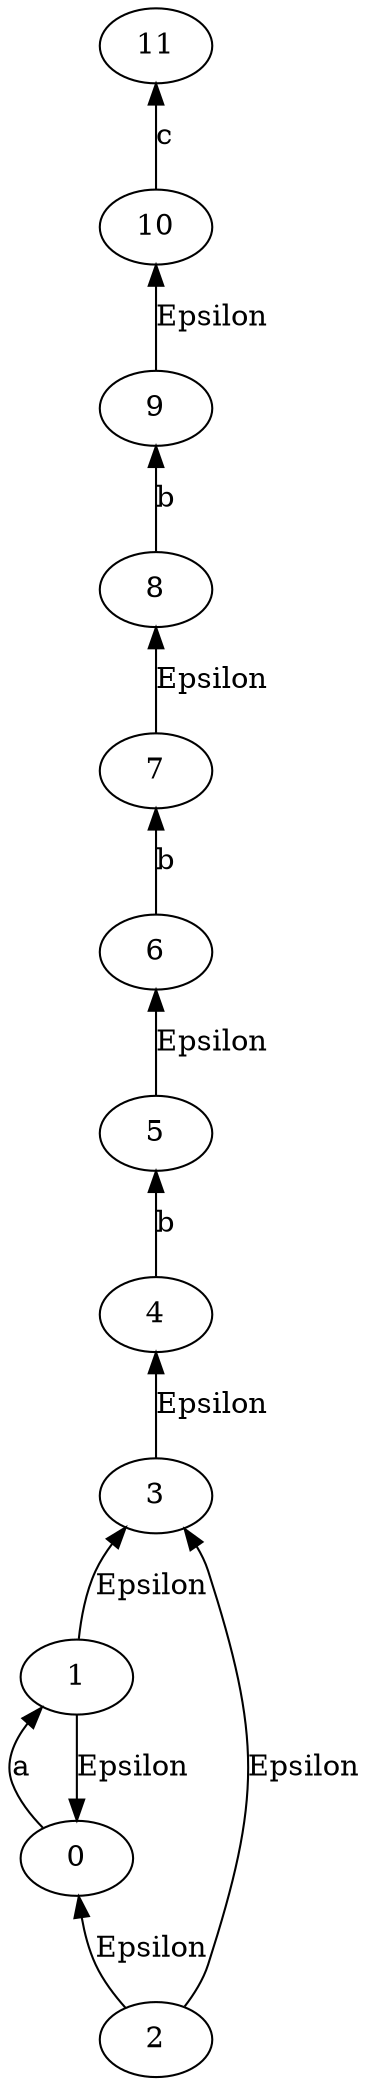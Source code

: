 digraph G {
 rankdir=BT;
 node2[label="2"];
 node0[label="0"];
 node1[label="1"];
 node3[label="3"];
 node4[label="4"];
 node5[label="5"];
 node6[label="6"];
 node7[label="7"];
 node8[label="8"];
 node9[label="9"];
 node10[label="10"];
 node11[label="11"];
node2 -> node0 [ label="Epsilon" ];
node2 -> node3 [ label="Epsilon" ];
node0 -> node1 [ label="a" ];
node1 -> node3 [ label="Epsilon" ];
node1 -> node0 [ label="Epsilon" ];
node3 -> node4 [ label="Epsilon" ];
node4 -> node5 [ label="b" ];
node5 -> node6 [ label="Epsilon" ];
node6 -> node7 [ label="b" ];
node7 -> node8 [ label="Epsilon" ];
node8 -> node9 [ label="b" ];
node9 -> node10 [ label="Epsilon" ];
node10 -> node11 [ label="c" ];
}